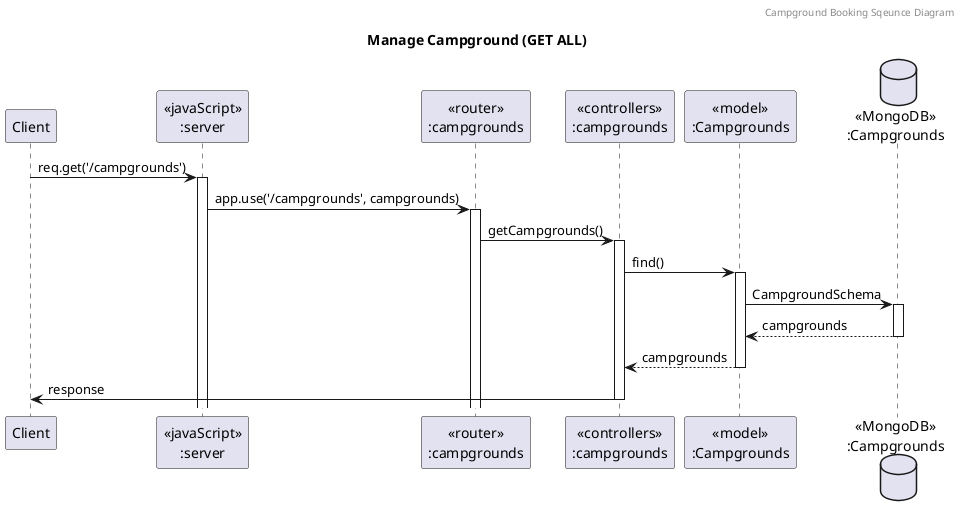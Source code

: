 @startuml Manage Campground (GET ALL)

header Campground Booking Sqeunce Diagram
title "Manage Campground (GET ALL)"

participant "Client" as client
participant "<<javaScript>>\n:server" as server
participant "<<router>>\n:campgrounds" as routerCampgrounds
participant "<<controllers>>\n:campgrounds" as controllersCampgrounds
participant "<<model>>\n:Campgrounds" as modelCampground
database "<<MongoDB>>\n:Campgrounds" as CampgroundsDatabase

client->server ++:req.get('/campgrounds')
server->routerCampgrounds ++:app.use('/campgrounds', campgrounds)
routerCampgrounds -> controllersCampgrounds ++:getCampgrounds()
controllersCampgrounds->modelCampground ++:find()
modelCampground ->CampgroundsDatabase ++: CampgroundSchema
CampgroundsDatabase --> modelCampground --: campgrounds
controllersCampgrounds <-- modelCampground --: campgrounds
controllersCampgrounds->client --:response

@enduml
